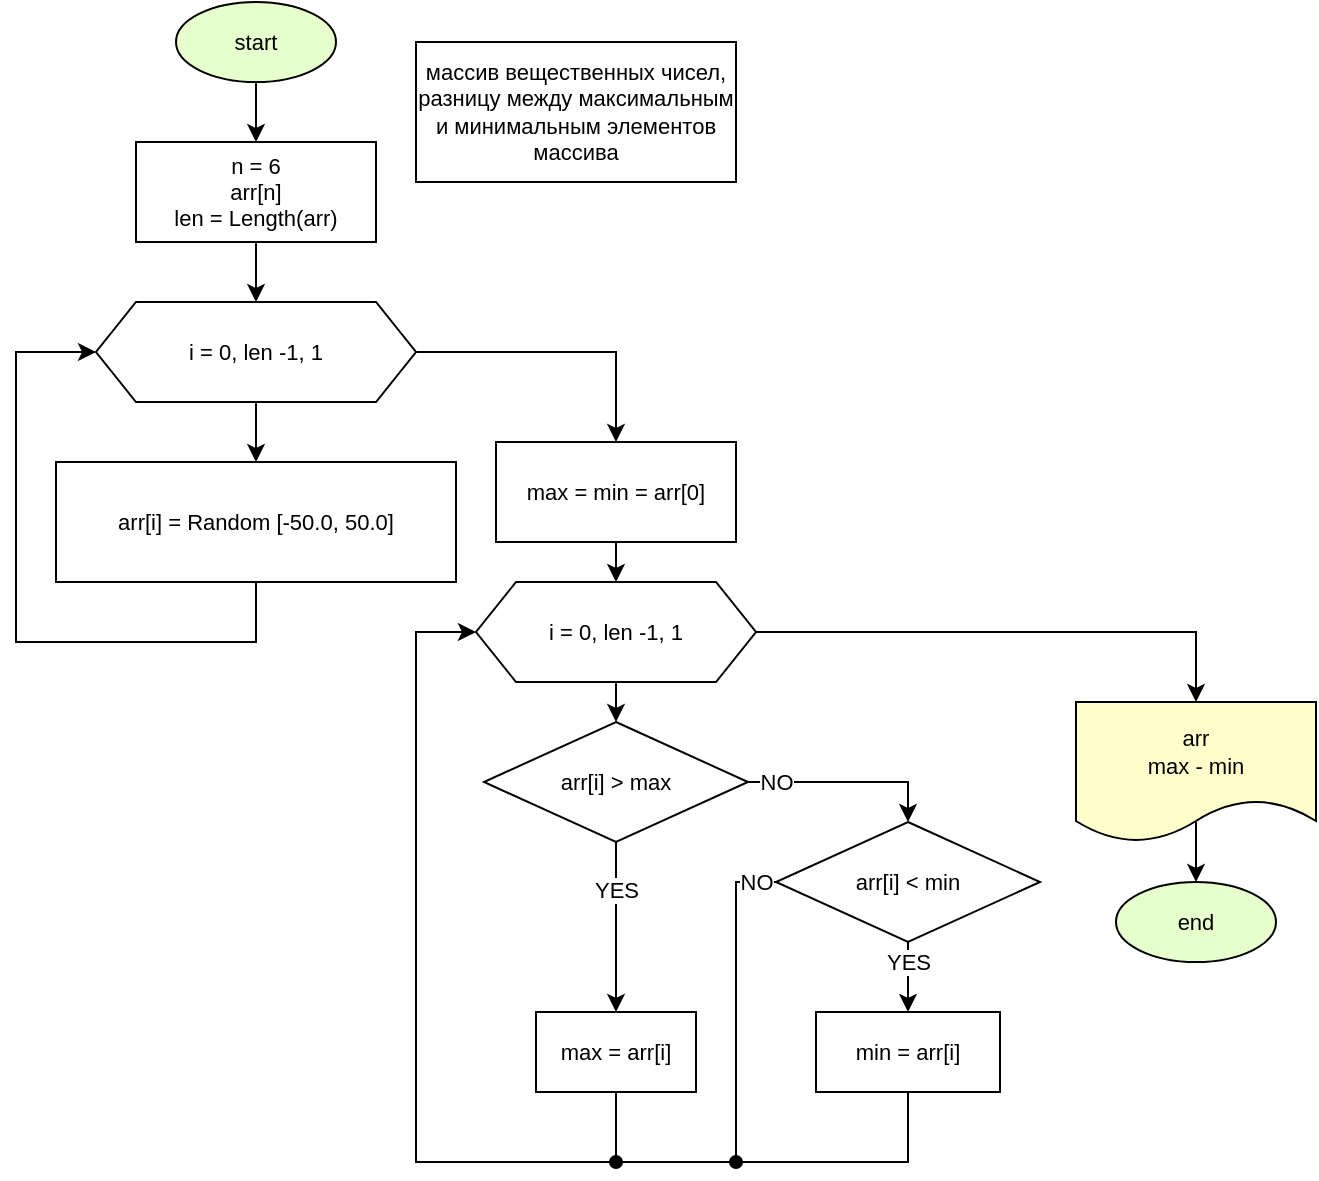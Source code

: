 <mxfile scale="1.2" border="0">
    <diagram id="Aivqml-ADPJbA_GyeIOO" name="Page-1">
        <mxGraphModel dx="1335" dy="648" grid="1" gridSize="10" guides="1" tooltips="1" connect="1" arrows="1" fold="1" page="1" pageScale="1" pageWidth="827" pageHeight="1169" background="#FFFFFF" math="0" shadow="0">
            <root>
                <mxCell id="0"/>
                <mxCell id="1" parent="0"/>
                <mxCell id="100" value="" style="edgeStyle=none;rounded=0;orthogonalLoop=1;jettySize=auto;html=1;fillColor=#FFFFFF;strokeColor=#000000;fontColor=#000000;labelBackgroundColor=none;" parent="1" source="101" target="103" edge="1">
                    <mxGeometry relative="1" as="geometry"/>
                </mxCell>
                <mxCell id="101" value="start" style="ellipse;whiteSpace=wrap;html=1;fillColor=#E6FFCC;strokeColor=#000000;fontSize=11;fontColor=#000000;rounded=0;labelBackgroundColor=none;endArrow=classic;" parent="1" vertex="1">
                    <mxGeometry x="169" y="50" width="80" height="40" as="geometry"/>
                </mxCell>
                <mxCell id="102" value="" style="edgeStyle=none;rounded=0;orthogonalLoop=1;jettySize=auto;html=1;fillColor=#FFFFFF;strokeColor=#000000;fontColor=#000000;labelBackgroundColor=none;" parent="1" source="103" target="106" edge="1">
                    <mxGeometry relative="1" as="geometry"/>
                </mxCell>
                <mxCell id="103" value="n = 6&lt;br&gt;arr[n]&lt;br&gt;len = Length(arr)" style="rounded=0;whiteSpace=wrap;html=1;fontSize=11;fillColor=#FFFFFF;strokeColor=#000000;fontColor=#000000;labelBackgroundColor=none;endArrow=classic;" parent="1" vertex="1">
                    <mxGeometry x="149" y="120" width="120" height="50" as="geometry"/>
                </mxCell>
                <mxCell id="104" value="" style="edgeStyle=none;rounded=0;orthogonalLoop=1;jettySize=auto;html=1;fillColor=#FFFFFF;strokeColor=#000000;fontColor=#000000;labelBackgroundColor=none;" parent="1" source="106" target="108" edge="1">
                    <mxGeometry relative="1" as="geometry"/>
                </mxCell>
                <mxCell id="105" style="edgeStyle=none;rounded=0;orthogonalLoop=1;jettySize=auto;html=1;exitX=1;exitY=0.5;exitDx=0;exitDy=0;fillColor=#FFFFFF;strokeColor=#000000;fontColor=#000000;labelBackgroundColor=none;" parent="1" source="106" target="120" edge="1">
                    <mxGeometry relative="1" as="geometry">
                        <mxPoint x="384" y="260" as="targetPoint"/>
                        <Array as="points">
                            <mxPoint x="389" y="225"/>
                        </Array>
                    </mxGeometry>
                </mxCell>
                <mxCell id="106" value="i = 0, len -1, 1" style="shape=hexagon;perimeter=hexagonPerimeter2;whiteSpace=wrap;html=1;fixedSize=1;fontSize=11;fillColor=#FFFFFF;strokeColor=#000000;fontColor=#000000;rounded=0;labelBackgroundColor=none;endArrow=classic;" parent="1" vertex="1">
                    <mxGeometry x="129" y="200" width="160" height="50" as="geometry"/>
                </mxCell>
                <mxCell id="107" style="edgeStyle=none;rounded=0;orthogonalLoop=1;jettySize=auto;html=1;exitX=0.5;exitY=1;exitDx=0;exitDy=0;entryX=0;entryY=0.5;entryDx=0;entryDy=0;fillColor=#FFFFFF;strokeColor=#000000;fontColor=#000000;labelBackgroundColor=none;" parent="1" source="108" target="106" edge="1">
                    <mxGeometry relative="1" as="geometry">
                        <Array as="points">
                            <mxPoint x="209" y="370"/>
                            <mxPoint x="89" y="370"/>
                            <mxPoint x="89" y="225"/>
                        </Array>
                    </mxGeometry>
                </mxCell>
                <mxCell id="108" value="arr[i] = Random [-50.0, 50.0]" style="whiteSpace=wrap;html=1;fontSize=11;fillColor=#FFFFFF;strokeColor=#000000;fontColor=#000000;rounded=0;labelBackgroundColor=none;endArrow=classic;" parent="1" vertex="1">
                    <mxGeometry x="109" y="280" width="200" height="60" as="geometry"/>
                </mxCell>
                <mxCell id="109" value="" style="edgeStyle=none;rounded=0;orthogonalLoop=1;jettySize=auto;html=1;fillColor=#FFFFFF;strokeColor=#000000;fontColor=#000000;labelBackgroundColor=none;" parent="1" source="110" target="116" edge="1">
                    <mxGeometry relative="1" as="geometry"/>
                </mxCell>
                <mxCell id="110" value="&lt;span&gt;i = 0, len -1, 1&lt;/span&gt;" style="shape=hexagon;perimeter=hexagonPerimeter2;whiteSpace=wrap;html=1;fixedSize=1;fontSize=11;fillColor=#FFFFFF;strokeColor=#000000;fontColor=#000000;rounded=0;labelBackgroundColor=none;endArrow=classic;" parent="1" vertex="1">
                    <mxGeometry x="319" y="340" width="140" height="50" as="geometry"/>
                </mxCell>
                <mxCell id="111" value="" style="edgeStyle=none;rounded=0;orthogonalLoop=1;jettySize=auto;html=1;fillColor=#FFFFFF;strokeColor=#000000;fontColor=#000000;labelBackgroundColor=none;" parent="1" source="116" target="118" edge="1">
                    <mxGeometry relative="1" as="geometry"/>
                </mxCell>
                <mxCell id="112" value="YES" style="edgeLabel;html=1;align=center;verticalAlign=middle;resizable=0;points=[];fontColor=#000000;labelBackgroundColor=#FFFFFF;" parent="111" connectable="0" vertex="1">
                    <mxGeometry x="-0.515" relative="1" as="geometry">
                        <mxPoint y="3" as="offset"/>
                    </mxGeometry>
                </mxCell>
                <mxCell id="113" style="edgeStyle=none;rounded=0;orthogonalLoop=1;jettySize=auto;html=1;exitX=1;exitY=0.5;exitDx=0;exitDy=0;entryX=0.5;entryY=0;entryDx=0;entryDy=0;fillColor=#FFFFFF;strokeColor=#000000;fontColor=#000000;labelBackgroundColor=none;" parent="1" source="110" target="122" edge="1">
                    <mxGeometry relative="1" as="geometry">
                        <Array as="points">
                            <mxPoint x="559" y="365"/>
                            <mxPoint x="679" y="365"/>
                        </Array>
                    </mxGeometry>
                </mxCell>
                <mxCell id="114" style="edgeStyle=none;rounded=0;orthogonalLoop=1;jettySize=auto;html=1;exitX=1;exitY=0.5;exitDx=0;exitDy=0;endArrow=classic;endFill=1;entryX=0.5;entryY=0;entryDx=0;entryDy=0;fillColor=#FFFFFF;strokeColor=#000000;fontColor=#000000;labelBackgroundColor=none;" parent="1" source="116" target="128" edge="1">
                    <mxGeometry relative="1" as="geometry">
                        <mxPoint x="389" y="560.0" as="targetPoint"/>
                        <Array as="points">
                            <mxPoint x="479" y="440"/>
                            <mxPoint x="535" y="440"/>
                        </Array>
                    </mxGeometry>
                </mxCell>
                <mxCell id="115" value="NO" style="edgeLabel;html=1;align=center;verticalAlign=middle;resizable=0;points=[];fontColor=#000000;labelBackgroundColor=#FFFFFF;" parent="114" connectable="0" vertex="1">
                    <mxGeometry x="-0.949" y="-2" relative="1" as="geometry">
                        <mxPoint x="11" y="-2" as="offset"/>
                    </mxGeometry>
                </mxCell>
                <mxCell id="116" value="arr[i] &amp;gt; max" style="rhombus;whiteSpace=wrap;html=1;fontSize=11;fillColor=#FFFFFF;strokeColor=#000000;fontColor=#000000;rounded=0;labelBackgroundColor=none;endArrow=classic;" parent="1" vertex="1">
                    <mxGeometry x="323" y="410" width="132" height="60" as="geometry"/>
                </mxCell>
                <mxCell id="117" style="edgeStyle=none;rounded=0;orthogonalLoop=1;jettySize=auto;html=1;entryX=0;entryY=0.5;entryDx=0;entryDy=0;exitX=0.5;exitY=1;exitDx=0;exitDy=0;fillColor=#FFFFFF;strokeColor=#000000;fontColor=#000000;labelBackgroundColor=none;" parent="1" source="118" target="110" edge="1">
                    <mxGeometry relative="1" as="geometry">
                        <Array as="points">
                            <mxPoint x="389" y="630"/>
                            <mxPoint x="289" y="630"/>
                            <mxPoint x="289" y="365"/>
                        </Array>
                    </mxGeometry>
                </mxCell>
                <mxCell id="118" value="max = arr[i]" style="whiteSpace=wrap;html=1;fontSize=11;fillColor=#FFFFFF;strokeColor=#000000;fontColor=#000000;rounded=0;labelBackgroundColor=none;endArrow=classic;" parent="1" vertex="1">
                    <mxGeometry x="349" y="555" width="80" height="40" as="geometry"/>
                </mxCell>
                <mxCell id="119" value="" style="edgeStyle=none;rounded=0;orthogonalLoop=1;jettySize=auto;html=1;entryX=0.5;entryY=0;entryDx=0;entryDy=0;fillColor=#FFFFFF;strokeColor=#000000;fontColor=#000000;labelBackgroundColor=none;" parent="1" source="120" target="110" edge="1">
                    <mxGeometry relative="1" as="geometry"/>
                </mxCell>
                <mxCell id="120" value="max = min = arr[0]" style="rounded=0;whiteSpace=wrap;html=1;fontSize=11;fillColor=#FFFFFF;strokeColor=#000000;fontColor=#000000;labelBackgroundColor=none;endArrow=classic;" parent="1" vertex="1">
                    <mxGeometry x="329" y="270" width="120" height="50" as="geometry"/>
                </mxCell>
                <mxCell id="121" value="" style="edgeStyle=none;rounded=0;orthogonalLoop=1;jettySize=auto;html=1;fillColor=#FFFFFF;strokeColor=#000000;fontColor=#000000;labelBackgroundColor=none;" parent="1" target="123" edge="1">
                    <mxGeometry relative="1" as="geometry">
                        <mxPoint x="679" y="460" as="sourcePoint"/>
                    </mxGeometry>
                </mxCell>
                <mxCell id="122" value="arr&lt;br&gt;max - min" style="shape=document;whiteSpace=wrap;html=1;boundedLbl=1;fillColor=#FFFFCC;strokeColor=#000000;fontSize=11;fontColor=#000000;rounded=0;labelBackgroundColor=none;endArrow=classic;" parent="1" vertex="1">
                    <mxGeometry x="619" y="400" width="120" height="70" as="geometry"/>
                </mxCell>
                <mxCell id="123" value="end" style="ellipse;whiteSpace=wrap;html=1;fillColor=#E6FFCC;strokeColor=#000000;fontSize=11;fontColor=#000000;rounded=0;labelBackgroundColor=none;endArrow=classic;" parent="1" vertex="1">
                    <mxGeometry x="639" y="490" width="80" height="40" as="geometry"/>
                </mxCell>
                <mxCell id="124" value="" style="rounded=0;orthogonalLoop=1;jettySize=auto;html=1;entryX=0.5;entryY=0;entryDx=0;entryDy=0;fillColor=#FFFFFF;strokeColor=#000000;fontColor=#000000;labelBackgroundColor=none;" parent="1" source="128" target="130" edge="1">
                    <mxGeometry relative="1" as="geometry"/>
                </mxCell>
                <mxCell id="125" value="YES" style="edgeLabel;html=1;align=center;verticalAlign=middle;resizable=0;points=[];fontColor=#000000;labelBackgroundColor=#FFFFFF;" parent="124" vertex="1" connectable="0">
                    <mxGeometry x="-0.543" y="1" relative="1" as="geometry">
                        <mxPoint x="-1" y="2" as="offset"/>
                    </mxGeometry>
                </mxCell>
                <mxCell id="126" style="rounded=0;orthogonalLoop=1;jettySize=auto;html=1;exitX=0;exitY=0.5;exitDx=0;exitDy=0;endArrow=oval;endFill=1;fillColor=#FFFFFF;strokeColor=#000000;fontColor=#000000;labelBackgroundColor=none;" parent="1" source="128" edge="1">
                    <mxGeometry relative="1" as="geometry">
                        <mxPoint x="449" y="630" as="targetPoint"/>
                        <Array as="points">
                            <mxPoint x="449" y="490"/>
                        </Array>
                    </mxGeometry>
                </mxCell>
                <mxCell id="127" value="NO" style="edgeLabel;html=1;align=center;verticalAlign=middle;resizable=0;points=[];fontColor=#000000;labelBackgroundColor=#FFFFFF;" parent="126" vertex="1" connectable="0">
                    <mxGeometry x="-0.928" relative="1" as="geometry">
                        <mxPoint x="-4" as="offset"/>
                    </mxGeometry>
                </mxCell>
                <mxCell id="128" value="arr[i] &amp;lt; min" style="rhombus;whiteSpace=wrap;html=1;fontSize=11;fillColor=#FFFFFF;strokeColor=#000000;fontColor=#000000;rounded=0;labelBackgroundColor=none;endArrow=classic;" parent="1" vertex="1">
                    <mxGeometry x="469" y="460" width="132" height="60" as="geometry"/>
                </mxCell>
                <mxCell id="129" style="edgeStyle=none;rounded=0;orthogonalLoop=1;jettySize=auto;html=1;exitX=0.5;exitY=1;exitDx=0;exitDy=0;endArrow=oval;endFill=1;fillColor=#FFFFFF;strokeColor=#000000;fontColor=#000000;labelBackgroundColor=none;" parent="1" source="130" edge="1">
                    <mxGeometry relative="1" as="geometry">
                        <mxPoint x="389" y="630" as="targetPoint"/>
                        <Array as="points">
                            <mxPoint x="535" y="630"/>
                        </Array>
                    </mxGeometry>
                </mxCell>
                <mxCell id="130" value="min = arr[i]" style="whiteSpace=wrap;html=1;fontSize=11;fillColor=#FFFFFF;strokeColor=#000000;fontColor=#000000;rounded=0;labelBackgroundColor=none;endArrow=classic;" parent="1" vertex="1">
                    <mxGeometry x="489" y="555" width="92" height="40" as="geometry"/>
                </mxCell>
                <mxCell id="131" value="массив вещественных чисел, разницу между максимальным и минимальным элементов массива" style="text;html=1;strokeColor=#000000;fillColor=#FFFFFF;align=center;verticalAlign=middle;whiteSpace=wrap;rounded=0;labelBackgroundColor=none;fontSize=11;fontColor=#000000;endArrow=classic;" parent="1" vertex="1">
                    <mxGeometry x="289" y="70" width="160" height="70" as="geometry"/>
                </mxCell>
            </root>
        </mxGraphModel>
    </diagram>
</mxfile>